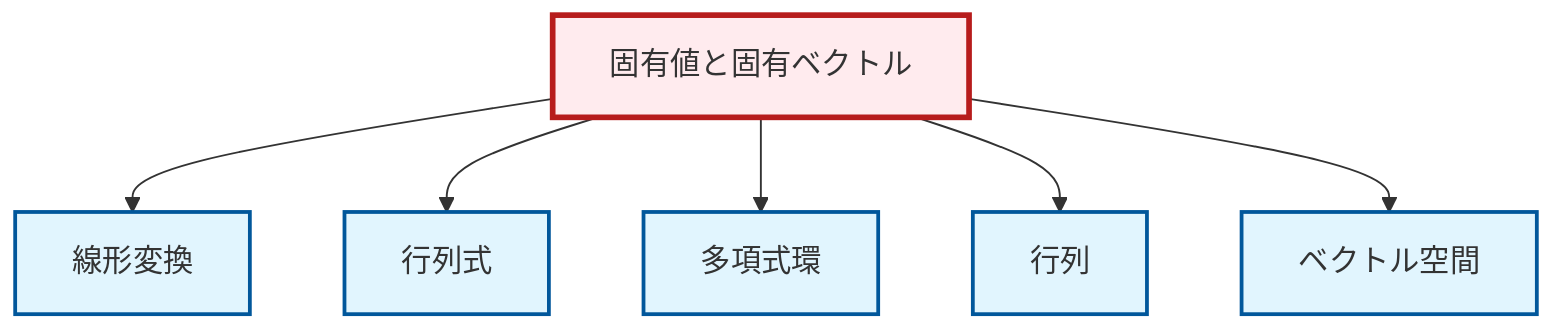 graph TD
    classDef definition fill:#e1f5fe,stroke:#01579b,stroke-width:2px
    classDef theorem fill:#f3e5f5,stroke:#4a148c,stroke-width:2px
    classDef axiom fill:#fff3e0,stroke:#e65100,stroke-width:2px
    classDef example fill:#e8f5e9,stroke:#1b5e20,stroke-width:2px
    classDef current fill:#ffebee,stroke:#b71c1c,stroke-width:3px
    def-linear-transformation["線形変換"]:::definition
    def-determinant["行列式"]:::definition
    def-vector-space["ベクトル空間"]:::definition
    def-matrix["行列"]:::definition
    def-eigenvalue-eigenvector["固有値と固有ベクトル"]:::definition
    def-polynomial-ring["多項式環"]:::definition
    def-eigenvalue-eigenvector --> def-linear-transformation
    def-eigenvalue-eigenvector --> def-determinant
    def-eigenvalue-eigenvector --> def-polynomial-ring
    def-eigenvalue-eigenvector --> def-matrix
    def-eigenvalue-eigenvector --> def-vector-space
    class def-eigenvalue-eigenvector current